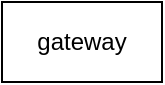 <mxfile>
    <diagram id="GUVxXqV0sbjnBZlLGzYb" name="第 1 页">
        <mxGraphModel dx="632" dy="271" grid="1" gridSize="10" guides="1" tooltips="1" connect="1" arrows="1" fold="1" page="1" pageScale="1" pageWidth="827" pageHeight="1169" math="0" shadow="0">
            <root>
                <mxCell id="0"/>
                <mxCell id="1" parent="0"/>
                <mxCell id="2" value="gateway" style="rounded=0;whiteSpace=wrap;html=1;" parent="1" vertex="1">
                    <mxGeometry x="360" y="80" width="80" height="40" as="geometry"/>
                </mxCell>
            </root>
        </mxGraphModel>
    </diagram>
</mxfile>